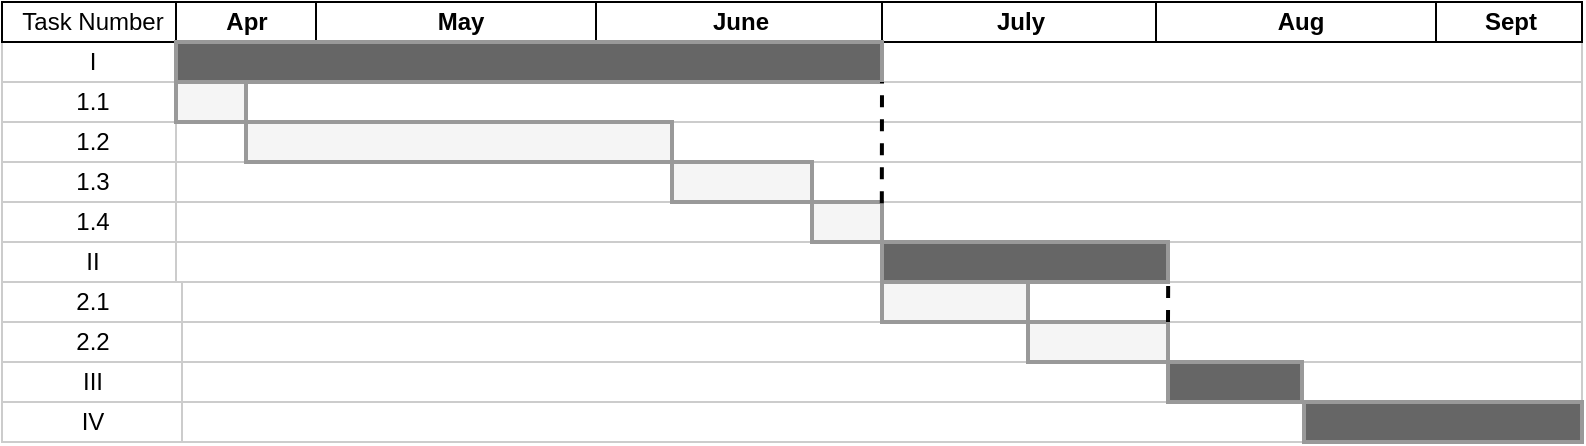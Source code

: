 <mxfile version="20.6.2" type="device"><diagram name="Page-1" id="fc2ac565-0d4e-3f0d-88b0-a54af1634ed7"><mxGraphModel dx="1045" dy="915" grid="1" gridSize="10" guides="1" tooltips="1" connect="0" arrows="1" fold="1" page="1" pageScale="1.5" pageWidth="1169" pageHeight="827" background="none" math="0" shadow="0"><root><mxCell id="0" style=";html=1;"/><mxCell id="1" style=";html=1;" parent="0"/><mxCell id="MfEtsiw4E78aFJKBYCqL-107" value="" style="align=left;strokeColor=#CCCCCC;html=1;" vertex="1" parent="1"><mxGeometry x="617" y="330" width="703" height="20" as="geometry"/></mxCell><mxCell id="MfEtsiw4E78aFJKBYCqL-106" value="" style="align=left;strokeColor=#CCCCCC;html=1;" vertex="1" parent="1"><mxGeometry x="617" y="310" width="703" height="20" as="geometry"/></mxCell><mxCell id="MfEtsiw4E78aFJKBYCqL-105" value="" style="align=left;strokeColor=#CCCCCC;html=1;" vertex="1" parent="1"><mxGeometry x="617" y="290" width="703" height="20" as="geometry"/></mxCell><mxCell id="MfEtsiw4E78aFJKBYCqL-104" value="" style="align=left;strokeColor=#CCCCCC;html=1;" vertex="1" parent="1"><mxGeometry x="617" y="270" width="703" height="20" as="geometry"/></mxCell><mxCell id="75" value="I" style="align=center;strokeColor=#CCCCCC;html=1;" parent="1" vertex="1"><mxGeometry x="530" y="150.0" width="90" height="20.0" as="geometry"/></mxCell><mxCell id="80" value="1.1" style="align=center;strokeColor=#CCCCCC;html=1;" parent="1" vertex="1"><mxGeometry x="530" y="170.0" width="90" height="20" as="geometry"/></mxCell><mxCell id="85" value="1.2" style="align=center;strokeColor=#CCCCCC;html=1;" parent="1" vertex="1"><mxGeometry x="530" y="190.0" width="90" height="20" as="geometry"/></mxCell><mxCell id="90" value="1.3" style="align=center;strokeColor=#CCCCCC;html=1;" parent="1" vertex="1"><mxGeometry x="530" y="210.0" width="90" height="20" as="geometry"/></mxCell><mxCell id="95" value="1.4" style="align=center;strokeColor=#CCCCCC;html=1;" parent="1" vertex="1"><mxGeometry x="530" y="230.0" width="90" height="20" as="geometry"/></mxCell><mxCell id="100" value="II" style="align=center;strokeColor=#CCCCCC;html=1;" parent="1" vertex="1"><mxGeometry x="530" y="250.0" width="90" height="20" as="geometry"/></mxCell><mxCell id="2" value="Task Number" style="strokeWidth=1;fontStyle=0;html=1;" parent="1" vertex="1"><mxGeometry x="530" y="130" width="90" height="20" as="geometry"/></mxCell><mxCell id="67c90442a009f359-291" value="" style="align=left;strokeColor=#CCCCCC;html=1;" parent="1" vertex="1"><mxGeometry x="617" y="150" width="703" height="20" as="geometry"/></mxCell><mxCell id="4" value="Apr" style="strokeWidth=1;fontStyle=1;html=1;" parent="1" vertex="1"><mxGeometry x="617" y="130" width="70" height="20" as="geometry"/></mxCell><mxCell id="67c90442a009f359-278" value="May" style="strokeWidth=1;fontStyle=1;html=1;" parent="1" vertex="1"><mxGeometry x="687" y="130" width="143" height="20" as="geometry"/></mxCell><mxCell id="67c90442a009f359-280" value="June" style="strokeWidth=1;fontStyle=1;html=1;" parent="1" vertex="1"><mxGeometry x="827" y="130" width="143" height="20" as="geometry"/></mxCell><mxCell id="67c90442a009f359-283" value="July" style="strokeWidth=1;fontStyle=1;html=1;" parent="1" vertex="1"><mxGeometry x="970" y="130" width="137" height="20" as="geometry"/></mxCell><mxCell id="67c90442a009f359-284" value="Aug" style="strokeWidth=1;fontStyle=1;html=1;" parent="1" vertex="1"><mxGeometry x="1107" y="130" width="143" height="20" as="geometry"/></mxCell><mxCell id="67c90442a009f359-286" value="Sept" style="strokeWidth=1;fontStyle=1;html=1;" parent="1" vertex="1"><mxGeometry x="1247" y="130" width="73" height="20" as="geometry"/></mxCell><mxCell id="67c90442a009f359-292" value="" style="align=left;strokeColor=#CCCCCC;html=1;" parent="1" vertex="1"><mxGeometry x="617" y="170" width="703" height="20" as="geometry"/></mxCell><mxCell id="67c90442a009f359-293" value="" style="align=left;strokeColor=#CCCCCC;html=1;" parent="1" vertex="1"><mxGeometry x="617" y="190" width="703" height="20" as="geometry"/></mxCell><mxCell id="67c90442a009f359-294" value="" style="align=left;strokeColor=#CCCCCC;html=1;" parent="1" vertex="1"><mxGeometry x="617" y="210" width="703" height="20" as="geometry"/></mxCell><mxCell id="67c90442a009f359-295" value="" style="align=left;strokeColor=#CCCCCC;html=1;" parent="1" vertex="1"><mxGeometry x="617" y="230" width="703" height="20" as="geometry"/></mxCell><mxCell id="67c90442a009f359-296" value="" style="align=left;strokeColor=#CCCCCC;html=1;" parent="1" vertex="1"><mxGeometry x="617" y="250" width="703" height="20" as="geometry"/></mxCell><mxCell id="67c90442a009f359-299" value="" style="whiteSpace=wrap;html=1;strokeWidth=2;fillColor=#F5F5F5;gradientColor=none;fontSize=14;align=center;strokeColor=#999999;" parent="1" vertex="1"><mxGeometry x="617" y="170" width="35" height="20" as="geometry"/></mxCell><mxCell id="67c90442a009f359-300" value="" style="whiteSpace=wrap;html=1;strokeWidth=2;fillColor=#F5F5F5;gradientColor=none;fontSize=14;align=center;strokeColor=#999999;" parent="1" vertex="1"><mxGeometry x="652" y="190" width="213" height="20" as="geometry"/></mxCell><mxCell id="67c90442a009f359-302" value="" style="whiteSpace=wrap;html=1;strokeWidth=2;fillColor=#666666;gradientColor=none;fontSize=14;align=center;strokeColor=#999999;" parent="1" vertex="1"><mxGeometry x="617" y="150" width="353" height="20" as="geometry"/></mxCell><mxCell id="67c90442a009f359-303" value="" style="whiteSpace=wrap;html=1;strokeWidth=2;fillColor=#F5F5F5;gradientColor=none;fontSize=14;align=center;strokeColor=#999999;" parent="1" vertex="1"><mxGeometry x="970" y="270" width="73" height="20" as="geometry"/></mxCell><mxCell id="67c90442a009f359-304" value="" style="whiteSpace=wrap;html=1;strokeWidth=2;fillColor=#666666;gradientColor=none;fontSize=14;align=center;strokeColor=#999999;" parent="1" vertex="1"><mxGeometry x="1181" y="330" width="139" height="20" as="geometry"/></mxCell><mxCell id="5dZi_EbeW8S0snFcbrqO-100" value="" style="whiteSpace=wrap;html=1;strokeWidth=2;fillColor=#F5F5F5;gradientColor=none;fontSize=14;align=center;strokeColor=#999999;" parent="1" vertex="1"><mxGeometry x="865" y="210" width="70" height="20" as="geometry"/></mxCell><mxCell id="MfEtsiw4E78aFJKBYCqL-100" value="2.1" style="align=center;strokeColor=#CCCCCC;html=1;" vertex="1" parent="1"><mxGeometry x="530" y="270" width="90" height="20" as="geometry"/></mxCell><mxCell id="MfEtsiw4E78aFJKBYCqL-101" value="2.2" style="align=center;strokeColor=#CCCCCC;html=1;" vertex="1" parent="1"><mxGeometry x="530" y="290.0" width="90" height="20" as="geometry"/></mxCell><mxCell id="MfEtsiw4E78aFJKBYCqL-102" value="III" style="align=center;strokeColor=#CCCCCC;html=1;" vertex="1" parent="1"><mxGeometry x="530" y="310.0" width="90" height="20" as="geometry"/></mxCell><mxCell id="MfEtsiw4E78aFJKBYCqL-103" value="IV" style="align=center;strokeColor=#CCCCCC;html=1;" vertex="1" parent="1"><mxGeometry x="530" y="330.0" width="90" height="20" as="geometry"/></mxCell><mxCell id="MfEtsiw4E78aFJKBYCqL-109" value="" style="whiteSpace=wrap;html=1;strokeWidth=2;fillColor=#F5F5F5;gradientColor=none;fontSize=14;align=center;strokeColor=#999999;" vertex="1" parent="1"><mxGeometry x="935" y="230" width="35" height="20" as="geometry"/></mxCell><mxCell id="MfEtsiw4E78aFJKBYCqL-110" value="" style="whiteSpace=wrap;html=1;strokeWidth=2;fillColor=#F5F5F5;gradientColor=none;fontSize=14;align=center;strokeColor=#999999;" vertex="1" parent="1"><mxGeometry x="1043" y="290" width="70" height="20" as="geometry"/></mxCell><mxCell id="MfEtsiw4E78aFJKBYCqL-111" value="" style="whiteSpace=wrap;html=1;strokeWidth=2;fillColor=#666666;gradientColor=none;fontSize=14;align=center;strokeColor=#999999;" vertex="1" parent="1"><mxGeometry x="1113" y="310" width="67" height="20" as="geometry"/></mxCell><mxCell id="MfEtsiw4E78aFJKBYCqL-112" value="" style="whiteSpace=wrap;html=1;strokeWidth=2;fillColor=#666666;gradientColor=none;fontSize=14;align=center;strokeColor=#999999;" vertex="1" parent="1"><mxGeometry x="970" y="250" width="143" height="20" as="geometry"/></mxCell><mxCell id="MfEtsiw4E78aFJKBYCqL-113" value="" style="endArrow=none;dashed=1;html=1;rounded=0;exitX=0.502;exitY=1.031;exitDx=0;exitDy=0;exitPerimeter=0;strokeWidth=2;" edge="1" parent="1" source="67c90442a009f359-294"><mxGeometry width="50" height="50" relative="1" as="geometry"><mxPoint x="920" y="220" as="sourcePoint"/><mxPoint x="970" y="170" as="targetPoint"/></mxGeometry></mxCell><mxCell id="MfEtsiw4E78aFJKBYCqL-114" value="" style="endArrow=none;dashed=1;html=1;rounded=0;strokeWidth=2;" edge="1" parent="1"><mxGeometry width="50" height="50" relative="1" as="geometry"><mxPoint x="1113" y="290" as="sourcePoint"/><mxPoint x="1113.09" y="269.38" as="targetPoint"/></mxGeometry></mxCell></root></mxGraphModel></diagram></mxfile>